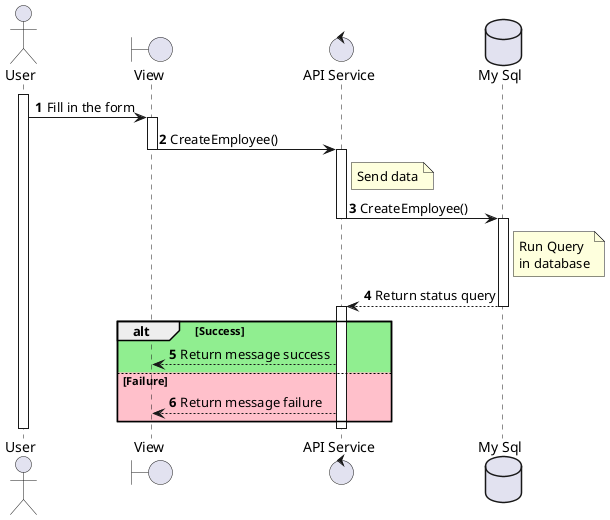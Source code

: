 @startuml sequenceDiagram_Employee_create
actor User
boundary "View" as View
control "API Service" as APIService
database "My Sql" as DB

autonumber
activate User
User -> View : Fill in the form
activate View
View -> APIService : CreateEmployee()
deactivate View
activate APIService
note right of APIService: Send data
APIService -> DB : CreateEmployee()
deactivate APIService
activate DB
note right of DB: Run Query\nin database
DB --> APIService : Return status query
deactivate DB
activate APIService
alt #LightGreen Success
    APIService --> View : Return message success
else #Pink Failure
    APIService --> View : Return message failure
end
deactivate APIService
deactivate User
@enduml
